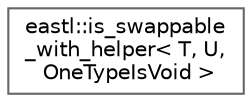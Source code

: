digraph "类继承关系图"
{
 // LATEX_PDF_SIZE
  bgcolor="transparent";
  edge [fontname=Helvetica,fontsize=10,labelfontname=Helvetica,labelfontsize=10];
  node [fontname=Helvetica,fontsize=10,shape=box,height=0.2,width=0.4];
  rankdir="LR";
  Node0 [id="Node000000",label="eastl::is_swappable\l_with_helper\< T, U,\l OneTypeIsVoid \>",height=0.2,width=0.4,color="grey40", fillcolor="white", style="filled",URL="$structeastl_1_1is__swappable__with__helper.html",tooltip=" "];
}
